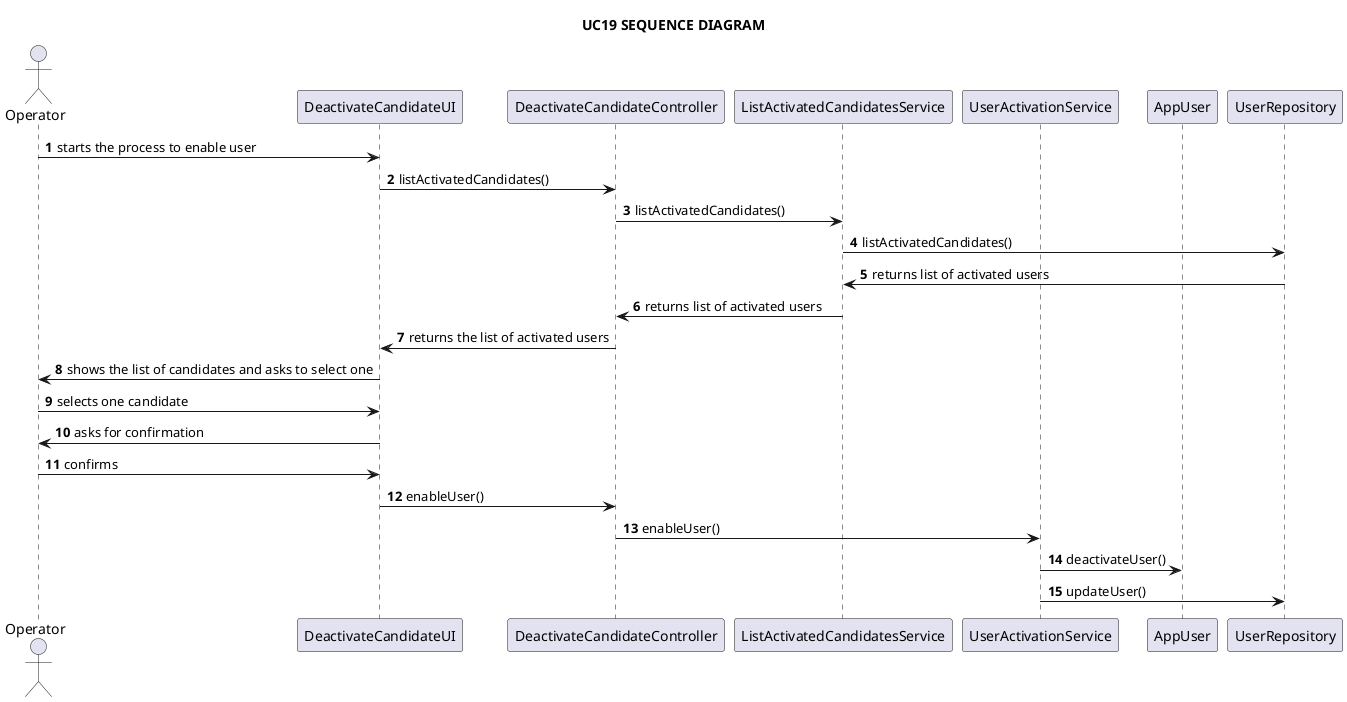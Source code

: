@startuml

title UC19 SEQUENCE DIAGRAM

autonumber

actor Operator as o
participant DeactivateCandidateUI as ui
participant DeactivateCandidateController as c
participant ListActivatedCandidatesService as service1
participant UserActivationService as service2
participant AppUser as u
participant UserRepository as repo

o -> ui: starts the process to enable user

ui -> c: listActivatedCandidates()

c -> service1: listActivatedCandidates()

service1 -> repo: listActivatedCandidates()

repo -> service1: returns list of activated users

service1 -> c: returns list of activated users

c -> ui: returns the list of activated users

ui -> o: shows the list of candidates and asks to select one

o -> ui: selects one candidate

ui -> o: asks for confirmation

o -> ui: confirms

ui -> c: enableUser()

c -> service2: enableUser()

service2 -> u: deactivateUser()

service2 -> repo: updateUser()

@enduml

